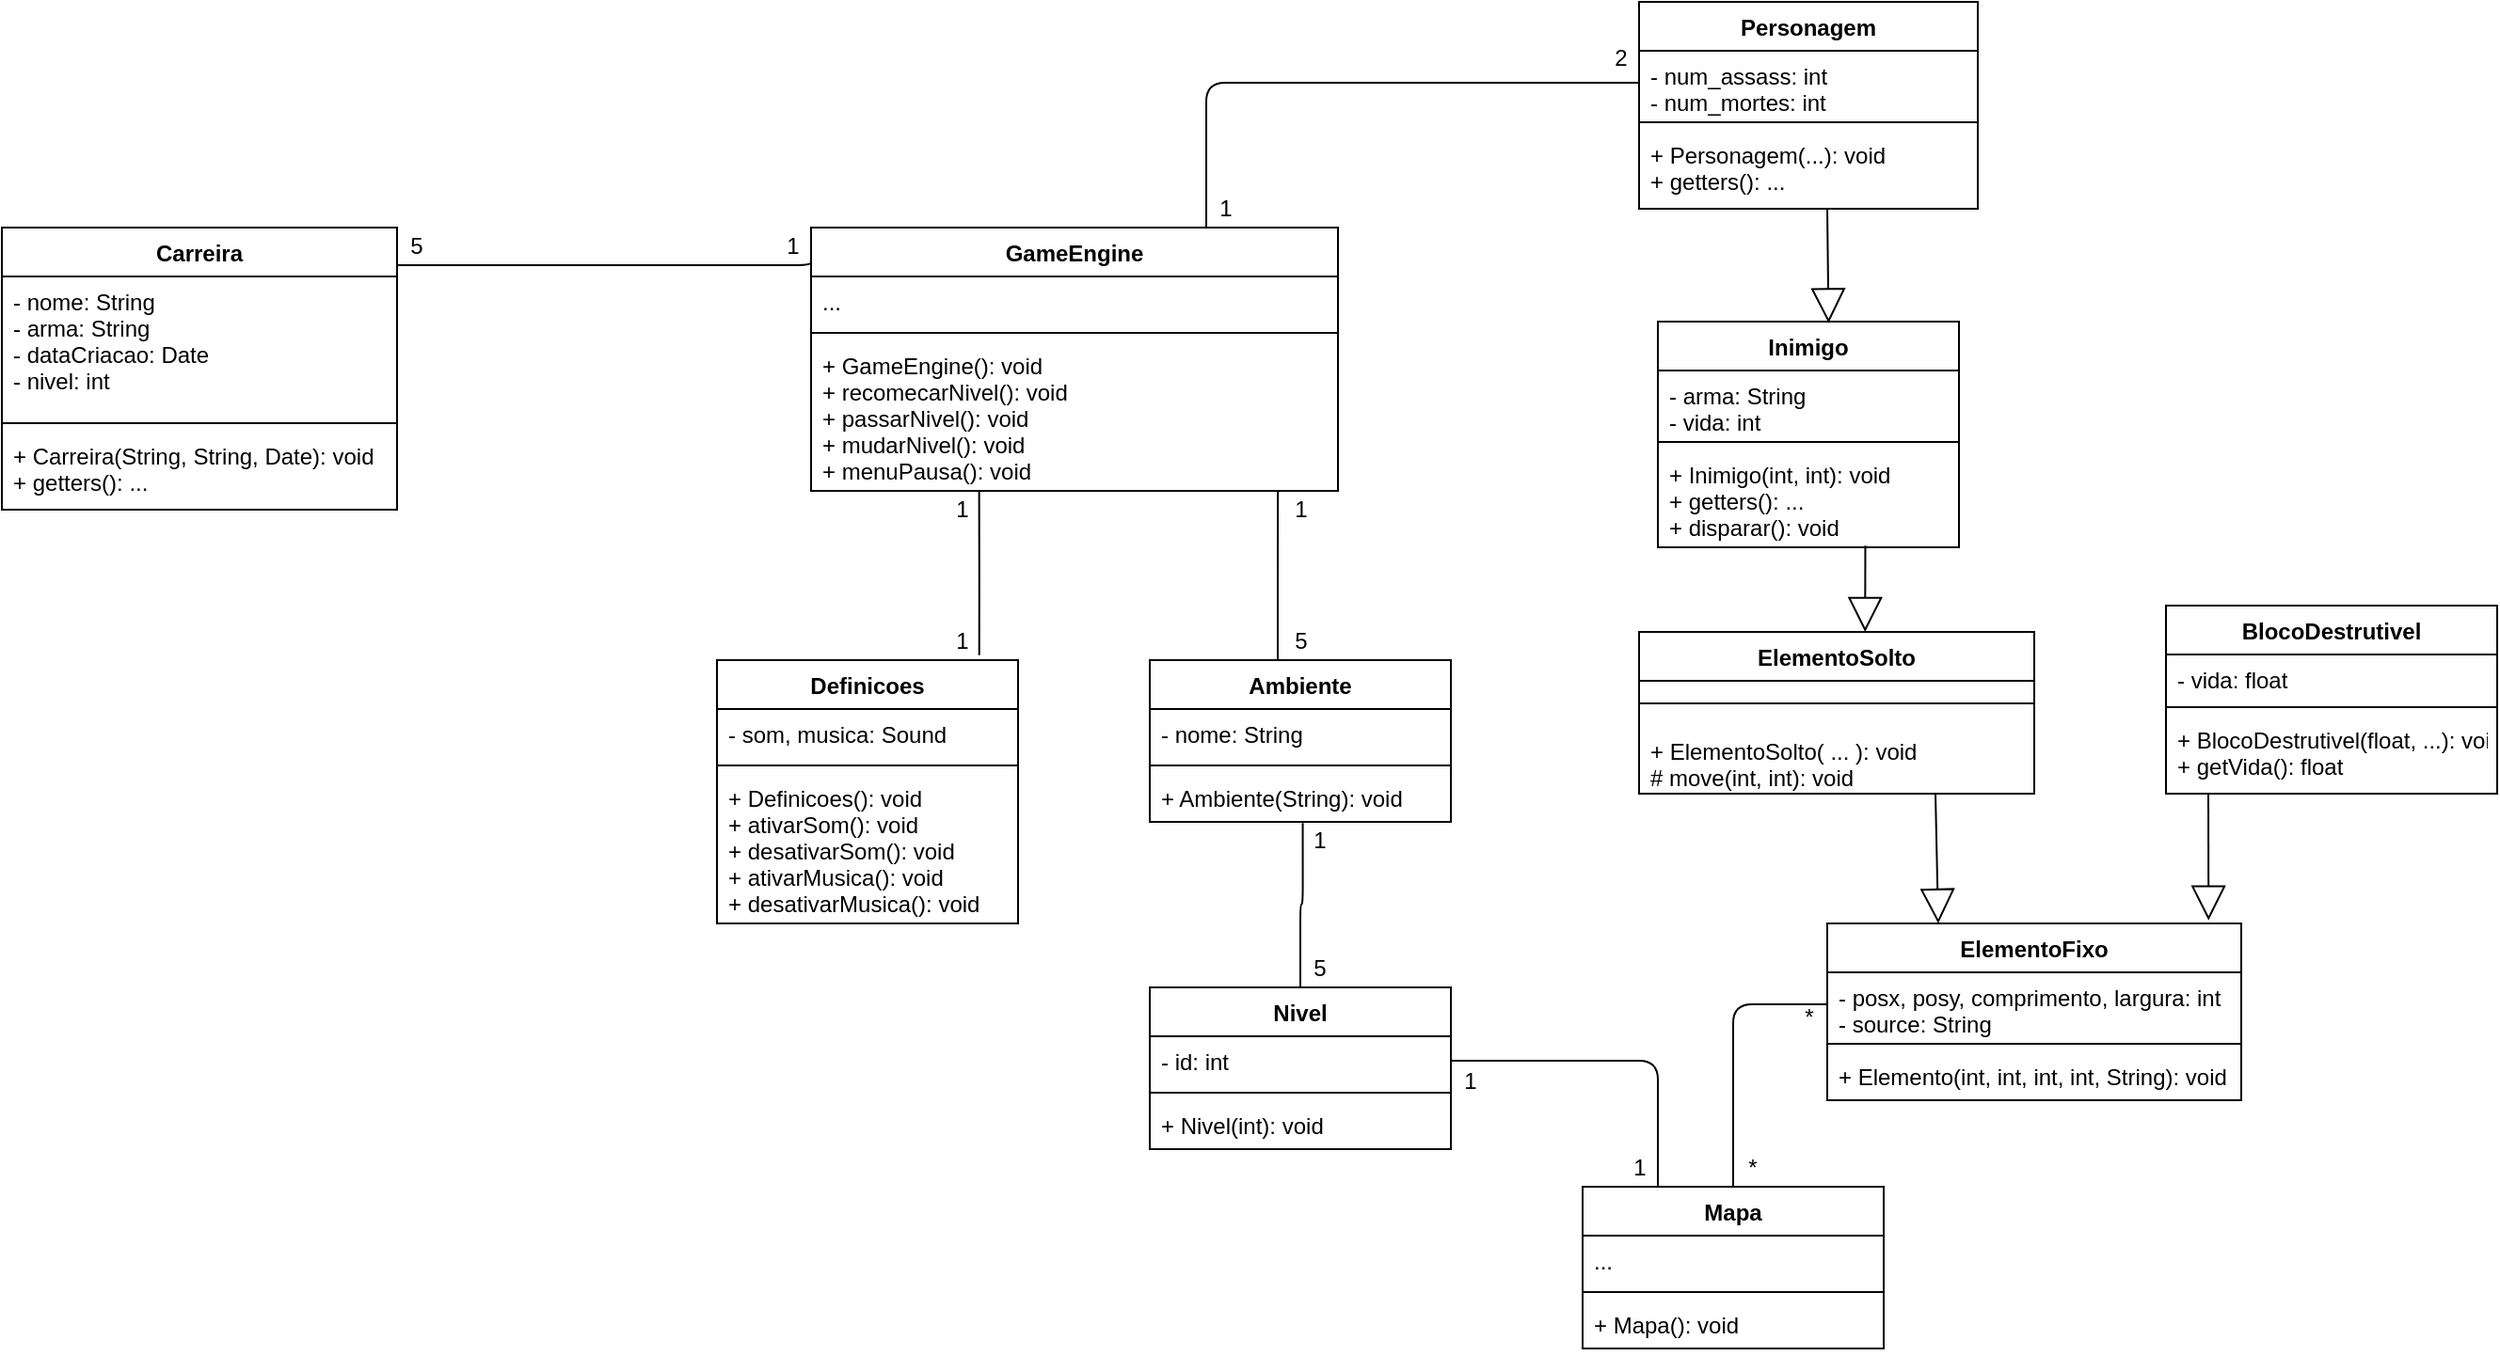 <mxfile version="12.9.2" type="device"><diagram id="myLtYXaa2hy09xHnT30O" name="Page-1"><mxGraphModel dx="4032" dy="1692" grid="1" gridSize="10" guides="1" tooltips="1" connect="1" arrows="1" fold="1" page="1" pageScale="1" pageWidth="827" pageHeight="1169" math="0" shadow="0"><root><mxCell id="0"/><mxCell id="1" parent="0"/><mxCell id="yUEWDDGbH5XteINQmkE5-7" value="" style="endArrow=none;html=1;edgeStyle=orthogonalEdgeStyle;entryX=0.005;entryY=0.107;entryDx=0;entryDy=0;entryPerimeter=0;" parent="1" target="yUEWDDGbH5XteINQmkE5-3" edge="1"><mxGeometry relative="1" as="geometry"><mxPoint x="370" y="367" as="sourcePoint"/><mxPoint x="530" y="367" as="targetPoint"/><Array as="points"><mxPoint x="591" y="367"/></Array></mxGeometry></mxCell><mxCell id="yUEWDDGbH5XteINQmkE5-9" value="" style="resizable=0;html=1;align=right;verticalAlign=bottom;labelBackgroundColor=#ffffff;fontSize=10;" parent="yUEWDDGbH5XteINQmkE5-7" connectable="0" vertex="1"><mxGeometry x="1" relative="1" as="geometry"/></mxCell><mxCell id="yUEWDDGbH5XteINQmkE5-10" value="1" style="text;html=1;align=center;verticalAlign=middle;resizable=0;points=[];autosize=1;" parent="1" vertex="1"><mxGeometry x="570" y="347" width="20" height="20" as="geometry"/></mxCell><mxCell id="yUEWDDGbH5XteINQmkE5-11" value="5" style="text;html=1;align=center;verticalAlign=middle;resizable=0;points=[];autosize=1;" parent="1" vertex="1"><mxGeometry x="370" y="347" width="20" height="20" as="geometry"/></mxCell><mxCell id="yUEWDDGbH5XteINQmkE5-20" value="" style="endArrow=none;html=1;edgeStyle=orthogonalEdgeStyle;entryX=0.5;entryY=0;entryDx=0;entryDy=0;exitX=0.508;exitY=1.026;exitDx=0;exitDy=0;exitPerimeter=0;" parent="1" source="yUEWDDGbH5XteINQmkE5-15" target="yUEWDDGbH5XteINQmkE5-16" edge="1"><mxGeometry relative="1" as="geometry"><mxPoint x="850" y="737" as="sourcePoint"/><mxPoint x="970" y="737" as="targetPoint"/></mxGeometry></mxCell><mxCell id="yUEWDDGbH5XteINQmkE5-23" value="1" style="text;html=1;align=center;verticalAlign=middle;resizable=0;points=[];autosize=1;" parent="1" vertex="1"><mxGeometry x="850" y="663" width="20" height="20" as="geometry"/></mxCell><mxCell id="yUEWDDGbH5XteINQmkE5-24" value="5" style="text;html=1;align=center;verticalAlign=middle;resizable=0;points=[];autosize=1;" parent="1" vertex="1"><mxGeometry x="850" y="731" width="20" height="20" as="geometry"/></mxCell><mxCell id="yUEWDDGbH5XteINQmkE5-27" value="1" style="text;html=1;align=center;verticalAlign=middle;resizable=0;points=[];autosize=1;" parent="1" vertex="1"><mxGeometry x="840" y="487" width="20" height="20" as="geometry"/></mxCell><mxCell id="yUEWDDGbH5XteINQmkE5-28" value="5" style="text;html=1;align=center;verticalAlign=middle;resizable=0;points=[];autosize=1;" parent="1" vertex="1"><mxGeometry x="840" y="557" width="20" height="20" as="geometry"/></mxCell><mxCell id="yUEWDDGbH5XteINQmkE5-29" value="" style="endArrow=none;html=1;edgeStyle=orthogonalEdgeStyle;entryX=0.886;entryY=1;entryDx=0;entryDy=0;entryPerimeter=0;exitX=0.425;exitY=0;exitDx=0;exitDy=0;exitPerimeter=0;" parent="1" source="yUEWDDGbH5XteINQmkE5-12" target="yUEWDDGbH5XteINQmkE5-6" edge="1"><mxGeometry relative="1" as="geometry"><mxPoint x="810" y="637" as="sourcePoint"/><mxPoint x="970" y="637" as="targetPoint"/></mxGeometry></mxCell><mxCell id="oDSSV2ENOHNLmGr7S-PK-17" value="" style="endArrow=none;html=1;edgeStyle=orthogonalEdgeStyle;entryX=0.319;entryY=1.005;entryDx=0;entryDy=0;entryPerimeter=0;exitX=0.871;exitY=-0.019;exitDx=0;exitDy=0;exitPerimeter=0;" edge="1" parent="1" source="oDSSV2ENOHNLmGr7S-PK-1" target="yUEWDDGbH5XteINQmkE5-6"><mxGeometry relative="1" as="geometry"><mxPoint x="630" y="537" as="sourcePoint"/><mxPoint x="790" y="537" as="targetPoint"/></mxGeometry></mxCell><mxCell id="oDSSV2ENOHNLmGr7S-PK-20" value="1" style="text;html=1;align=center;verticalAlign=middle;resizable=0;points=[];autosize=1;" vertex="1" parent="1"><mxGeometry x="660" y="487" width="20" height="20" as="geometry"/></mxCell><mxCell id="oDSSV2ENOHNLmGr7S-PK-23" value="1" style="text;html=1;align=center;verticalAlign=middle;resizable=0;points=[];autosize=1;" vertex="1" parent="1"><mxGeometry x="660" y="557" width="20" height="20" as="geometry"/></mxCell><mxCell id="oDSSV2ENOHNLmGr7S-PK-26" value="" style="endArrow=block;endSize=16;endFill=0;html=1;exitX=0.75;exitY=1;exitDx=0;exitDy=0;" edge="1" parent="1" source="OtFuiVoCqHeBWmKCLXOp-19"><mxGeometry width="160" relative="1" as="geometry"><mxPoint x="1120" y="697" as="sourcePoint"/><mxPoint x="1189" y="717" as="targetPoint"/></mxGeometry></mxCell><mxCell id="oDSSV2ENOHNLmGr7S-PK-27" value="" style="endArrow=block;endSize=16;endFill=0;html=1;exitX=0.75;exitY=1;exitDx=0;exitDy=0;entryX=0.921;entryY=-0.017;entryDx=0;entryDy=0;entryPerimeter=0;" edge="1" parent="1" target="OtFuiVoCqHeBWmKCLXOp-14"><mxGeometry width="160" relative="1" as="geometry"><mxPoint x="1332.5" y="648" as="sourcePoint"/><mxPoint x="1330" y="717" as="targetPoint"/></mxGeometry></mxCell><mxCell id="oDSSV2ENOHNLmGr7S-PK-29" value="" style="endArrow=block;endSize=16;endFill=0;html=1;entryX=0.921;entryY=-0.017;entryDx=0;entryDy=0;entryPerimeter=0;exitX=0.689;exitY=0.984;exitDx=0;exitDy=0;exitPerimeter=0;" edge="1" parent="1" source="OtFuiVoCqHeBWmKCLXOp-9"><mxGeometry width="160" relative="1" as="geometry"><mxPoint x="1150" y="517" as="sourcePoint"/><mxPoint x="1150.12" y="562.002" as="targetPoint"/></mxGeometry></mxCell><mxCell id="oDSSV2ENOHNLmGr7S-PK-31" value="" style="endArrow=none;html=1;edgeStyle=orthogonalEdgeStyle;entryX=0;entryY=0.5;entryDx=0;entryDy=0;exitX=0.5;exitY=0;exitDx=0;exitDy=0;" edge="1" parent="1" source="oDSSV2ENOHNLmGr7S-PK-13" target="OtFuiVoCqHeBWmKCLXOp-15"><mxGeometry relative="1" as="geometry"><mxPoint x="1160" y="867" as="sourcePoint"/><mxPoint x="1320" y="867" as="targetPoint"/></mxGeometry></mxCell><mxCell id="oDSSV2ENOHNLmGr7S-PK-34" value="" style="endArrow=none;html=1;edgeStyle=orthogonalEdgeStyle;entryX=1;entryY=0.5;entryDx=0;entryDy=0;exitX=0.25;exitY=0;exitDx=0;exitDy=0;" edge="1" parent="1" source="oDSSV2ENOHNLmGr7S-PK-13" target="yUEWDDGbH5XteINQmkE5-17"><mxGeometry relative="1" as="geometry"><mxPoint x="980" y="828" as="sourcePoint"/><mxPoint x="1030" y="731" as="targetPoint"/></mxGeometry></mxCell><mxCell id="oDSSV2ENOHNLmGr7S-PK-35" value="1" style="text;html=1;align=center;verticalAlign=middle;resizable=0;points=[];autosize=1;" vertex="1" parent="1"><mxGeometry x="930" y="791" width="20" height="20" as="geometry"/></mxCell><mxCell id="oDSSV2ENOHNLmGr7S-PK-36" value="1" style="text;html=1;align=center;verticalAlign=middle;resizable=0;points=[];autosize=1;" vertex="1" parent="1"><mxGeometry x="1020" y="837" width="20" height="20" as="geometry"/></mxCell><mxCell id="oDSSV2ENOHNLmGr7S-PK-37" value="*" style="text;html=1;align=center;verticalAlign=middle;resizable=0;points=[];autosize=1;" vertex="1" parent="1"><mxGeometry x="1080" y="837" width="20" height="20" as="geometry"/></mxCell><mxCell id="oDSSV2ENOHNLmGr7S-PK-38" value="*" style="text;html=1;align=center;verticalAlign=middle;resizable=0;points=[];autosize=1;" vertex="1" parent="1"><mxGeometry x="1110" y="757" width="20" height="20" as="geometry"/></mxCell><mxCell id="oDSSV2ENOHNLmGr7S-PK-39" value="" style="endArrow=none;html=1;edgeStyle=orthogonalEdgeStyle;entryX=0;entryY=0.5;entryDx=0;entryDy=0;exitX=0.75;exitY=0;exitDx=0;exitDy=0;" edge="1" parent="1" source="yUEWDDGbH5XteINQmkE5-3" target="wm6Kj_8Vxf4cbbT7uWuB-2"><mxGeometry relative="1" as="geometry"><mxPoint x="790" y="297" as="sourcePoint"/><mxPoint x="950" y="297" as="targetPoint"/></mxGeometry></mxCell><mxCell id="oDSSV2ENOHNLmGr7S-PK-42" value="2" style="text;html=1;align=center;verticalAlign=middle;resizable=0;points=[];autosize=1;" vertex="1" parent="1"><mxGeometry x="1010" y="247" width="20" height="20" as="geometry"/></mxCell><mxCell id="oDSSV2ENOHNLmGr7S-PK-43" value="1" style="text;html=1;align=center;verticalAlign=middle;resizable=0;points=[];autosize=1;" vertex="1" parent="1"><mxGeometry x="800" y="327" width="20" height="20" as="geometry"/></mxCell><mxCell id="OtFuiVoCqHeBWmKCLXOp-1" value="Carreira" style="swimlane;fontStyle=1;align=center;verticalAlign=top;childLayout=stackLayout;horizontal=1;startSize=26;horizontalStack=0;resizeParent=1;resizeParentMax=0;resizeLast=0;collapsible=1;marginBottom=0;" parent="1" vertex="1"><mxGeometry x="160" y="347" width="210" height="150" as="geometry"/></mxCell><mxCell id="OtFuiVoCqHeBWmKCLXOp-2" value="- nome: String&#10;- arma: String&#10;- dataCriacao: Date&#10;- nivel: int" style="text;strokeColor=none;fillColor=none;align=left;verticalAlign=top;spacingLeft=4;spacingRight=4;overflow=hidden;rotatable=0;points=[[0,0.5],[1,0.5]];portConstraint=eastwest;" parent="OtFuiVoCqHeBWmKCLXOp-1" vertex="1"><mxGeometry y="26" width="210" height="74" as="geometry"/></mxCell><mxCell id="OtFuiVoCqHeBWmKCLXOp-3" value="" style="line;strokeWidth=1;fillColor=none;align=left;verticalAlign=middle;spacingTop=-1;spacingLeft=3;spacingRight=3;rotatable=0;labelPosition=right;points=[];portConstraint=eastwest;" parent="OtFuiVoCqHeBWmKCLXOp-1" vertex="1"><mxGeometry y="100" width="210" height="8" as="geometry"/></mxCell><mxCell id="OtFuiVoCqHeBWmKCLXOp-4" value="+ Carreira(String, String, Date): void&#10;+ getters(): ..." style="text;strokeColor=none;fillColor=none;align=left;verticalAlign=top;spacingLeft=4;spacingRight=4;overflow=hidden;rotatable=0;points=[[0,0.5],[1,0.5]];portConstraint=eastwest;" parent="OtFuiVoCqHeBWmKCLXOp-1" vertex="1"><mxGeometry y="108" width="210" height="42" as="geometry"/></mxCell><mxCell id="yUEWDDGbH5XteINQmkE5-3" value="GameEngine" style="swimlane;fontStyle=1;align=center;verticalAlign=top;childLayout=stackLayout;horizontal=1;startSize=26;horizontalStack=0;resizeParent=1;resizeParentMax=0;resizeLast=0;collapsible=1;marginBottom=0;" parent="1" vertex="1"><mxGeometry x="590" y="347" width="280" height="140" as="geometry"/></mxCell><mxCell id="yUEWDDGbH5XteINQmkE5-4" value="..." style="text;strokeColor=none;fillColor=none;align=left;verticalAlign=top;spacingLeft=4;spacingRight=4;overflow=hidden;rotatable=0;points=[[0,0.5],[1,0.5]];portConstraint=eastwest;" parent="yUEWDDGbH5XteINQmkE5-3" vertex="1"><mxGeometry y="26" width="280" height="26" as="geometry"/></mxCell><mxCell id="yUEWDDGbH5XteINQmkE5-5" value="" style="line;strokeWidth=1;fillColor=none;align=left;verticalAlign=middle;spacingTop=-1;spacingLeft=3;spacingRight=3;rotatable=0;labelPosition=right;points=[];portConstraint=eastwest;" parent="yUEWDDGbH5XteINQmkE5-3" vertex="1"><mxGeometry y="52" width="280" height="8" as="geometry"/></mxCell><mxCell id="yUEWDDGbH5XteINQmkE5-6" value="+ GameEngine(): void&#10;+ recomecarNivel(): void&#10;+ passarNivel(): void&#10;+ mudarNivel(): void&#10;+ menuPausa(): void" style="text;strokeColor=none;fillColor=none;align=left;verticalAlign=top;spacingLeft=4;spacingRight=4;overflow=hidden;rotatable=0;points=[[0,0.5],[1,0.5]];portConstraint=eastwest;" parent="yUEWDDGbH5XteINQmkE5-3" vertex="1"><mxGeometry y="60" width="280" height="80" as="geometry"/></mxCell><mxCell id="yUEWDDGbH5XteINQmkE5-12" value="Ambiente" style="swimlane;fontStyle=1;align=center;verticalAlign=top;childLayout=stackLayout;horizontal=1;startSize=26;horizontalStack=0;resizeParent=1;resizeParentMax=0;resizeLast=0;collapsible=1;marginBottom=0;" parent="1" vertex="1"><mxGeometry x="770" y="577" width="160" height="86" as="geometry"/></mxCell><mxCell id="yUEWDDGbH5XteINQmkE5-13" value="- nome: String" style="text;strokeColor=none;fillColor=none;align=left;verticalAlign=top;spacingLeft=4;spacingRight=4;overflow=hidden;rotatable=0;points=[[0,0.5],[1,0.5]];portConstraint=eastwest;" parent="yUEWDDGbH5XteINQmkE5-12" vertex="1"><mxGeometry y="26" width="160" height="26" as="geometry"/></mxCell><mxCell id="yUEWDDGbH5XteINQmkE5-14" value="" style="line;strokeWidth=1;fillColor=none;align=left;verticalAlign=middle;spacingTop=-1;spacingLeft=3;spacingRight=3;rotatable=0;labelPosition=right;points=[];portConstraint=eastwest;" parent="yUEWDDGbH5XteINQmkE5-12" vertex="1"><mxGeometry y="52" width="160" height="8" as="geometry"/></mxCell><mxCell id="yUEWDDGbH5XteINQmkE5-15" value="+ Ambiente(String): void" style="text;strokeColor=none;fillColor=none;align=left;verticalAlign=top;spacingLeft=4;spacingRight=4;overflow=hidden;rotatable=0;points=[[0,0.5],[1,0.5]];portConstraint=eastwest;" parent="yUEWDDGbH5XteINQmkE5-12" vertex="1"><mxGeometry y="60" width="160" height="26" as="geometry"/></mxCell><mxCell id="yUEWDDGbH5XteINQmkE5-16" value="Nivel" style="swimlane;fontStyle=1;align=center;verticalAlign=top;childLayout=stackLayout;horizontal=1;startSize=26;horizontalStack=0;resizeParent=1;resizeParentMax=0;resizeLast=0;collapsible=1;marginBottom=0;" parent="1" vertex="1"><mxGeometry x="770" y="751" width="160" height="86" as="geometry"/></mxCell><mxCell id="yUEWDDGbH5XteINQmkE5-17" value="- id: int" style="text;strokeColor=none;fillColor=none;align=left;verticalAlign=top;spacingLeft=4;spacingRight=4;overflow=hidden;rotatable=0;points=[[0,0.5],[1,0.5]];portConstraint=eastwest;" parent="yUEWDDGbH5XteINQmkE5-16" vertex="1"><mxGeometry y="26" width="160" height="26" as="geometry"/></mxCell><mxCell id="yUEWDDGbH5XteINQmkE5-18" value="" style="line;strokeWidth=1;fillColor=none;align=left;verticalAlign=middle;spacingTop=-1;spacingLeft=3;spacingRight=3;rotatable=0;labelPosition=right;points=[];portConstraint=eastwest;" parent="yUEWDDGbH5XteINQmkE5-16" vertex="1"><mxGeometry y="52" width="160" height="8" as="geometry"/></mxCell><mxCell id="yUEWDDGbH5XteINQmkE5-19" value="+ Nivel(int): void" style="text;strokeColor=none;fillColor=none;align=left;verticalAlign=top;spacingLeft=4;spacingRight=4;overflow=hidden;rotatable=0;points=[[0,0.5],[1,0.5]];portConstraint=eastwest;" parent="yUEWDDGbH5XteINQmkE5-16" vertex="1"><mxGeometry y="60" width="160" height="26" as="geometry"/></mxCell><mxCell id="oDSSV2ENOHNLmGr7S-PK-1" value="Definicoes" style="swimlane;fontStyle=1;align=center;verticalAlign=top;childLayout=stackLayout;horizontal=1;startSize=26;horizontalStack=0;resizeParent=1;resizeParentMax=0;resizeLast=0;collapsible=1;marginBottom=0;" vertex="1" parent="1"><mxGeometry x="540" y="577" width="160" height="140" as="geometry"/></mxCell><mxCell id="oDSSV2ENOHNLmGr7S-PK-2" value="- som, musica: Sound" style="text;strokeColor=none;fillColor=none;align=left;verticalAlign=top;spacingLeft=4;spacingRight=4;overflow=hidden;rotatable=0;points=[[0,0.5],[1,0.5]];portConstraint=eastwest;" vertex="1" parent="oDSSV2ENOHNLmGr7S-PK-1"><mxGeometry y="26" width="160" height="26" as="geometry"/></mxCell><mxCell id="oDSSV2ENOHNLmGr7S-PK-3" value="" style="line;strokeWidth=1;fillColor=none;align=left;verticalAlign=middle;spacingTop=-1;spacingLeft=3;spacingRight=3;rotatable=0;labelPosition=right;points=[];portConstraint=eastwest;" vertex="1" parent="oDSSV2ENOHNLmGr7S-PK-1"><mxGeometry y="52" width="160" height="8" as="geometry"/></mxCell><mxCell id="oDSSV2ENOHNLmGr7S-PK-4" value="+ Definicoes(): void&#10;+ ativarSom(): void&#10;+ desativarSom(): void&#10;+ ativarMusica(): void&#10;+ desativarMusica(): void" style="text;strokeColor=none;fillColor=none;align=left;verticalAlign=top;spacingLeft=4;spacingRight=4;overflow=hidden;rotatable=0;points=[[0,0.5],[1,0.5]];portConstraint=eastwest;" vertex="1" parent="oDSSV2ENOHNLmGr7S-PK-1"><mxGeometry y="60" width="160" height="80" as="geometry"/></mxCell><mxCell id="OtFuiVoCqHeBWmKCLXOp-6" value="Inimigo" style="swimlane;fontStyle=1;align=center;verticalAlign=top;childLayout=stackLayout;horizontal=1;startSize=26;horizontalStack=0;resizeParent=1;resizeParentMax=0;resizeLast=0;collapsible=1;marginBottom=0;" parent="1" vertex="1"><mxGeometry x="1040" y="397" width="160" height="120" as="geometry"/></mxCell><mxCell id="OtFuiVoCqHeBWmKCLXOp-7" value="- arma: String&#10;- vida: int" style="text;strokeColor=none;fillColor=none;align=left;verticalAlign=top;spacingLeft=4;spacingRight=4;overflow=hidden;rotatable=0;points=[[0,0.5],[1,0.5]];portConstraint=eastwest;" parent="OtFuiVoCqHeBWmKCLXOp-6" vertex="1"><mxGeometry y="26" width="160" height="34" as="geometry"/></mxCell><mxCell id="OtFuiVoCqHeBWmKCLXOp-8" value="" style="line;strokeWidth=1;fillColor=none;align=left;verticalAlign=middle;spacingTop=-1;spacingLeft=3;spacingRight=3;rotatable=0;labelPosition=right;points=[];portConstraint=eastwest;" parent="OtFuiVoCqHeBWmKCLXOp-6" vertex="1"><mxGeometry y="60" width="160" height="8" as="geometry"/></mxCell><mxCell id="OtFuiVoCqHeBWmKCLXOp-9" value="+ Inimigo(int, int): void&#10;+ getters(): ...&#10;+ disparar(): void" style="text;strokeColor=none;fillColor=none;align=left;verticalAlign=top;spacingLeft=4;spacingRight=4;overflow=hidden;rotatable=0;points=[[0,0.5],[1,0.5]];portConstraint=eastwest;" parent="OtFuiVoCqHeBWmKCLXOp-6" vertex="1"><mxGeometry y="68" width="160" height="52" as="geometry"/></mxCell><mxCell id="oDSSV2ENOHNLmGr7S-PK-13" value="Mapa" style="swimlane;fontStyle=1;align=center;verticalAlign=top;childLayout=stackLayout;horizontal=1;startSize=26;horizontalStack=0;resizeParent=1;resizeParentMax=0;resizeLast=0;collapsible=1;marginBottom=0;" vertex="1" parent="1"><mxGeometry x="1000" y="857" width="160" height="86" as="geometry"/></mxCell><mxCell id="oDSSV2ENOHNLmGr7S-PK-14" value="..." style="text;strokeColor=none;fillColor=none;align=left;verticalAlign=top;spacingLeft=4;spacingRight=4;overflow=hidden;rotatable=0;points=[[0,0.5],[1,0.5]];portConstraint=eastwest;" vertex="1" parent="oDSSV2ENOHNLmGr7S-PK-13"><mxGeometry y="26" width="160" height="26" as="geometry"/></mxCell><mxCell id="oDSSV2ENOHNLmGr7S-PK-15" value="" style="line;strokeWidth=1;fillColor=none;align=left;verticalAlign=middle;spacingTop=-1;spacingLeft=3;spacingRight=3;rotatable=0;labelPosition=right;points=[];portConstraint=eastwest;" vertex="1" parent="oDSSV2ENOHNLmGr7S-PK-13"><mxGeometry y="52" width="160" height="8" as="geometry"/></mxCell><mxCell id="oDSSV2ENOHNLmGr7S-PK-16" value="+ Mapa(): void" style="text;strokeColor=none;fillColor=none;align=left;verticalAlign=top;spacingLeft=4;spacingRight=4;overflow=hidden;rotatable=0;points=[[0,0.5],[1,0.5]];portConstraint=eastwest;" vertex="1" parent="oDSSV2ENOHNLmGr7S-PK-13"><mxGeometry y="60" width="160" height="26" as="geometry"/></mxCell><mxCell id="OtFuiVoCqHeBWmKCLXOp-14" value="ElementoFixo" style="swimlane;fontStyle=1;align=center;verticalAlign=top;childLayout=stackLayout;horizontal=1;startSize=26;horizontalStack=0;resizeParent=1;resizeParentMax=0;resizeLast=0;collapsible=1;marginBottom=0;" parent="1" vertex="1"><mxGeometry x="1130" y="717" width="220" height="94" as="geometry"/></mxCell><mxCell id="OtFuiVoCqHeBWmKCLXOp-15" value="- posx, posy, comprimento, largura: int&#10;- source: String" style="text;strokeColor=none;fillColor=none;align=left;verticalAlign=top;spacingLeft=4;spacingRight=4;overflow=hidden;rotatable=0;points=[[0,0.5],[1,0.5]];portConstraint=eastwest;" parent="OtFuiVoCqHeBWmKCLXOp-14" vertex="1"><mxGeometry y="26" width="220" height="34" as="geometry"/></mxCell><mxCell id="OtFuiVoCqHeBWmKCLXOp-16" value="" style="line;strokeWidth=1;fillColor=none;align=left;verticalAlign=middle;spacingTop=-1;spacingLeft=3;spacingRight=3;rotatable=0;labelPosition=right;points=[];portConstraint=eastwest;" parent="OtFuiVoCqHeBWmKCLXOp-14" vertex="1"><mxGeometry y="60" width="220" height="8" as="geometry"/></mxCell><mxCell id="OtFuiVoCqHeBWmKCLXOp-17" value="+ Elemento(int, int, int, int, String): void" style="text;strokeColor=none;fillColor=none;align=left;verticalAlign=top;spacingLeft=4;spacingRight=4;overflow=hidden;rotatable=0;points=[[0,0.5],[1,0.5]];portConstraint=eastwest;" parent="OtFuiVoCqHeBWmKCLXOp-14" vertex="1"><mxGeometry y="68" width="220" height="26" as="geometry"/></mxCell><mxCell id="OtFuiVoCqHeBWmKCLXOp-19" value="ElementoSolto" style="swimlane;fontStyle=1;align=center;verticalAlign=top;childLayout=stackLayout;horizontal=1;startSize=26;horizontalStack=0;resizeParent=1;resizeParentMax=0;resizeLast=0;collapsible=1;marginBottom=0;" parent="1" vertex="1"><mxGeometry x="1030" y="562" width="210" height="86" as="geometry"/></mxCell><mxCell id="OtFuiVoCqHeBWmKCLXOp-21" value="" style="line;strokeWidth=1;fillColor=none;align=left;verticalAlign=middle;spacingTop=-1;spacingLeft=3;spacingRight=3;rotatable=0;labelPosition=right;points=[];portConstraint=eastwest;" parent="OtFuiVoCqHeBWmKCLXOp-19" vertex="1"><mxGeometry y="26" width="210" height="24" as="geometry"/></mxCell><mxCell id="OtFuiVoCqHeBWmKCLXOp-22" value="+ ElementoSolto( ... ): void&#10;# move(int, int): void" style="text;strokeColor=none;fillColor=none;align=left;verticalAlign=top;spacingLeft=4;spacingRight=4;overflow=hidden;rotatable=0;points=[[0,0.5],[1,0.5]];portConstraint=eastwest;" parent="OtFuiVoCqHeBWmKCLXOp-19" vertex="1"><mxGeometry y="50" width="210" height="36" as="geometry"/></mxCell><mxCell id="wm6Kj_8Vxf4cbbT7uWuB-6" value="BlocoDestrutivel" style="swimlane;fontStyle=1;align=center;verticalAlign=top;childLayout=stackLayout;horizontal=1;startSize=26;horizontalStack=0;resizeParent=1;resizeParentMax=0;resizeLast=0;collapsible=1;marginBottom=0;" parent="1" vertex="1"><mxGeometry x="1310" y="548" width="176" height="100" as="geometry"/></mxCell><mxCell id="wm6Kj_8Vxf4cbbT7uWuB-7" value="- vida: float" style="text;strokeColor=none;fillColor=none;align=left;verticalAlign=top;spacingLeft=4;spacingRight=4;overflow=hidden;rotatable=0;points=[[0,0.5],[1,0.5]];portConstraint=eastwest;" parent="wm6Kj_8Vxf4cbbT7uWuB-6" vertex="1"><mxGeometry y="26" width="176" height="24" as="geometry"/></mxCell><mxCell id="wm6Kj_8Vxf4cbbT7uWuB-8" value="" style="line;strokeWidth=1;fillColor=none;align=left;verticalAlign=middle;spacingTop=-1;spacingLeft=3;spacingRight=3;rotatable=0;labelPosition=right;points=[];portConstraint=eastwest;" parent="wm6Kj_8Vxf4cbbT7uWuB-6" vertex="1"><mxGeometry y="50" width="176" height="8" as="geometry"/></mxCell><mxCell id="wm6Kj_8Vxf4cbbT7uWuB-9" value="+ BlocoDestrutivel(float, ...): void&#10;+ getVida(): float" style="text;strokeColor=none;fillColor=none;align=left;verticalAlign=top;spacingLeft=4;spacingRight=4;overflow=hidden;rotatable=0;points=[[0,0.5],[1,0.5]];portConstraint=eastwest;" parent="wm6Kj_8Vxf4cbbT7uWuB-6" vertex="1"><mxGeometry y="58" width="176" height="42" as="geometry"/></mxCell><mxCell id="wm6Kj_8Vxf4cbbT7uWuB-1" value="Personagem" style="swimlane;fontStyle=1;align=center;verticalAlign=top;childLayout=stackLayout;horizontal=1;startSize=26;horizontalStack=0;resizeParent=1;resizeParentMax=0;resizeLast=0;collapsible=1;marginBottom=0;" parent="1" vertex="1"><mxGeometry x="1030" y="227" width="180" height="110" as="geometry"/></mxCell><mxCell id="wm6Kj_8Vxf4cbbT7uWuB-2" value="- num_assass: int&#10;- num_mortes: int&#10;" style="text;strokeColor=none;fillColor=none;align=left;verticalAlign=top;spacingLeft=4;spacingRight=4;overflow=hidden;rotatable=0;points=[[0,0.5],[1,0.5]];portConstraint=eastwest;" parent="wm6Kj_8Vxf4cbbT7uWuB-1" vertex="1"><mxGeometry y="26" width="180" height="34" as="geometry"/></mxCell><mxCell id="wm6Kj_8Vxf4cbbT7uWuB-3" value="" style="line;strokeWidth=1;fillColor=none;align=left;verticalAlign=middle;spacingTop=-1;spacingLeft=3;spacingRight=3;rotatable=0;labelPosition=right;points=[];portConstraint=eastwest;" parent="wm6Kj_8Vxf4cbbT7uWuB-1" vertex="1"><mxGeometry y="60" width="180" height="8" as="geometry"/></mxCell><mxCell id="wm6Kj_8Vxf4cbbT7uWuB-4" value="+ Personagem(...): void&#10;+ getters(): ..." style="text;strokeColor=none;fillColor=none;align=left;verticalAlign=top;spacingLeft=4;spacingRight=4;overflow=hidden;rotatable=0;points=[[0,0.5],[1,0.5]];portConstraint=eastwest;" parent="wm6Kj_8Vxf4cbbT7uWuB-1" vertex="1"><mxGeometry y="68" width="180" height="42" as="geometry"/></mxCell><mxCell id="oDSSV2ENOHNLmGr7S-PK-30" value="" style="endArrow=block;endSize=16;endFill=0;html=1;entryX=0.567;entryY=0.006;entryDx=0;entryDy=0;entryPerimeter=0;" edge="1" parent="wm6Kj_8Vxf4cbbT7uWuB-1" target="OtFuiVoCqHeBWmKCLXOp-6"><mxGeometry width="160" relative="1" as="geometry"><mxPoint x="100" y="110" as="sourcePoint"/><mxPoint x="100.12" y="137.402" as="targetPoint"/></mxGeometry></mxCell></root></mxGraphModel></diagram></mxfile>